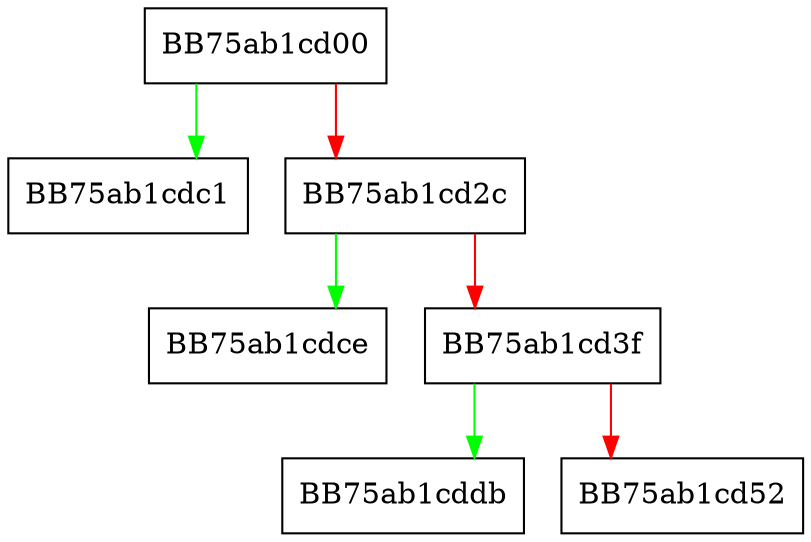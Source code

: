 digraph IsSampled {
  node [shape="box"];
  graph [splines=ortho];
  BB75ab1cd00 -> BB75ab1cdc1 [color="green"];
  BB75ab1cd00 -> BB75ab1cd2c [color="red"];
  BB75ab1cd2c -> BB75ab1cdce [color="green"];
  BB75ab1cd2c -> BB75ab1cd3f [color="red"];
  BB75ab1cd3f -> BB75ab1cddb [color="green"];
  BB75ab1cd3f -> BB75ab1cd52 [color="red"];
}